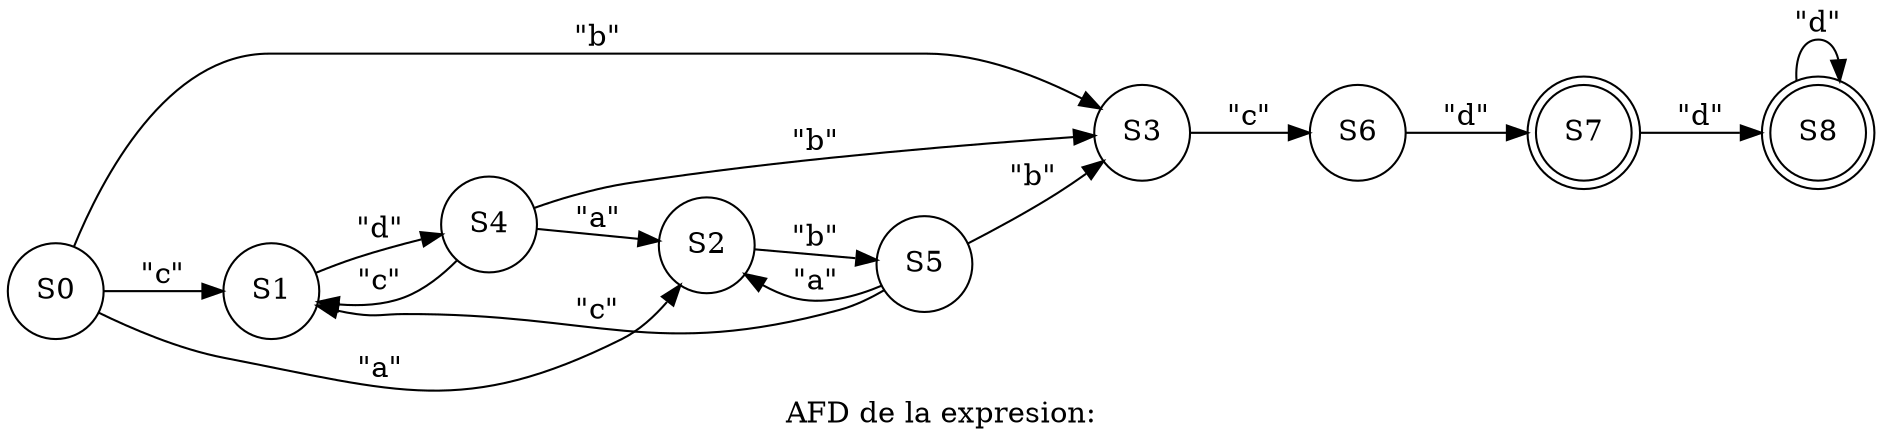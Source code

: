 digraph dot{
rankdir=LR;
 node[shape="circle"];
label = "AFD de la expresion:";
S0[label = "S0"];
S0->S1[label="\"c\""];
S0->S2[label="\"a\""];
S0->S3[label="\"b\""];
S1[label = "S1"];
S1->S4[label="\"d\""];
S2[label = "S2"];
S2->S5[label="\"b\""];
S3[label = "S3"];
S3->S6[label="\"c\""];
S4[label = "S4"];
S4->S1[label="\"c\""];
S4->S2[label="\"a\""];
S4->S3[label="\"b\""];
S5[label = "S5"];
S5->S1[label="\"c\""];
S5->S2[label="\"a\""];
S5->S3[label="\"b\""];
S6[label = "S6"];
S6->S7[label="\"d\""];
S7[shape = "doublecircle"];S7[label = "S7"];
S7->S8[label="\"d\""];
S8[shape = "doublecircle"];S8[label = "S8"];
S8->S8[label="\"d\""];
S8[shape = "doublecircle"];
}